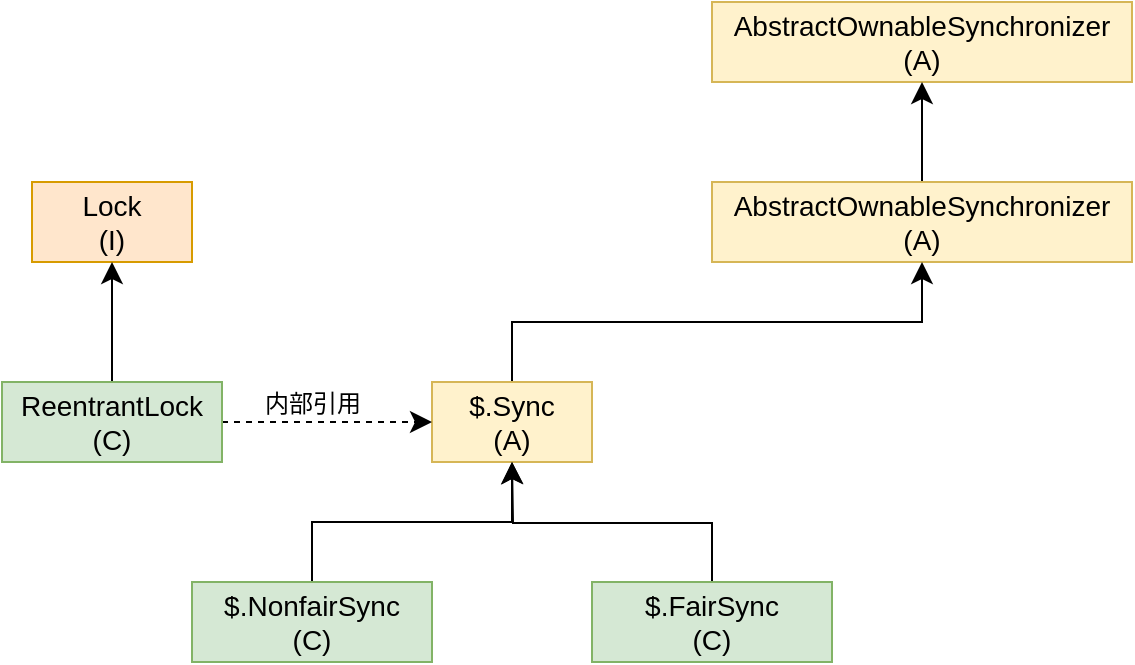<mxfile version="15.3.3" type="github"><diagram id="z3INYqTiJihS4eR_vdnP" name="Page-1"><mxGraphModel dx="1426" dy="769" grid="1" gridSize="10" guides="1" tooltips="1" connect="1" arrows="1" fold="1" page="1" pageScale="1" pageWidth="827" pageHeight="1169" math="0" shadow="0"><root><mxCell id="0"/><mxCell id="1" parent="0"/><mxCell id="JMKbWyHFVlR689hvUI58-1" value="AbstractOwnableSynchronizer&lt;br&gt;(A)" style="rounded=0;whiteSpace=wrap;html=1;hachureGap=4;pointerEvents=0;fontSize=14;fillColor=#fff2cc;strokeColor=#d6b656;" vertex="1" parent="1"><mxGeometry x="500" y="110" width="210" height="40" as="geometry"/></mxCell><mxCell id="JMKbWyHFVlR689hvUI58-3" style="edgeStyle=none;curved=1;rounded=0;orthogonalLoop=1;jettySize=auto;html=1;exitX=0.5;exitY=0;exitDx=0;exitDy=0;entryX=0.5;entryY=1;entryDx=0;entryDy=0;fontSize=14;endArrow=classic;startSize=8;endSize=8;sourcePerimeterSpacing=8;targetPerimeterSpacing=8;endFill=1;" edge="1" parent="1" source="JMKbWyHFVlR689hvUI58-2" target="JMKbWyHFVlR689hvUI58-1"><mxGeometry relative="1" as="geometry"/></mxCell><mxCell id="JMKbWyHFVlR689hvUI58-2" value="AbstractOwnableSynchronizer&lt;br&gt;(A)" style="rounded=0;whiteSpace=wrap;html=1;hachureGap=4;pointerEvents=0;fontSize=14;fillColor=#fff2cc;strokeColor=#d6b656;" vertex="1" parent="1"><mxGeometry x="500" y="200" width="210" height="40" as="geometry"/></mxCell><mxCell id="JMKbWyHFVlR689hvUI58-5" style="edgeStyle=orthogonalEdgeStyle;rounded=0;orthogonalLoop=1;jettySize=auto;html=1;exitX=0.5;exitY=0;exitDx=0;exitDy=0;entryX=0.5;entryY=1;entryDx=0;entryDy=0;fontSize=14;endArrow=classic;endFill=1;startSize=8;endSize=8;sourcePerimeterSpacing=8;targetPerimeterSpacing=8;" edge="1" parent="1" source="JMKbWyHFVlR689hvUI58-4" target="JMKbWyHFVlR689hvUI58-2"><mxGeometry relative="1" as="geometry"/></mxCell><mxCell id="JMKbWyHFVlR689hvUI58-4" value="$.Sync&lt;br&gt;(A)" style="rounded=0;whiteSpace=wrap;html=1;hachureGap=4;pointerEvents=0;fontSize=14;fillColor=#fff2cc;strokeColor=#d6b656;" vertex="1" parent="1"><mxGeometry x="360" y="300" width="80" height="40" as="geometry"/></mxCell><mxCell id="JMKbWyHFVlR689hvUI58-8" style="edgeStyle=orthogonalEdgeStyle;rounded=0;orthogonalLoop=1;jettySize=auto;html=1;exitX=0.5;exitY=0;exitDx=0;exitDy=0;entryX=0.5;entryY=1;entryDx=0;entryDy=0;fontSize=14;endArrow=classic;endFill=1;startSize=8;endSize=8;sourcePerimeterSpacing=8;targetPerimeterSpacing=8;" edge="1" parent="1" source="JMKbWyHFVlR689hvUI58-6" target="JMKbWyHFVlR689hvUI58-4"><mxGeometry relative="1" as="geometry"/></mxCell><mxCell id="JMKbWyHFVlR689hvUI58-6" value="$.NonfairSync&lt;br&gt;(C)" style="rounded=0;whiteSpace=wrap;html=1;hachureGap=4;pointerEvents=0;fontSize=14;fillColor=#d5e8d4;strokeColor=#82b366;" vertex="1" parent="1"><mxGeometry x="240" y="400" width="120" height="40" as="geometry"/></mxCell><mxCell id="JMKbWyHFVlR689hvUI58-9" style="edgeStyle=orthogonalEdgeStyle;rounded=0;orthogonalLoop=1;jettySize=auto;html=1;exitX=0.5;exitY=0;exitDx=0;exitDy=0;fontSize=14;endArrow=classic;endFill=1;startSize=8;endSize=8;sourcePerimeterSpacing=8;targetPerimeterSpacing=8;" edge="1" parent="1" source="JMKbWyHFVlR689hvUI58-7"><mxGeometry relative="1" as="geometry"><mxPoint x="400" y="340" as="targetPoint"/></mxGeometry></mxCell><mxCell id="JMKbWyHFVlR689hvUI58-7" value="$.FairSync&lt;br&gt;(C)" style="rounded=0;whiteSpace=wrap;html=1;hachureGap=4;pointerEvents=0;fontSize=14;fillColor=#d5e8d4;strokeColor=#82b366;" vertex="1" parent="1"><mxGeometry x="440" y="400" width="120" height="40" as="geometry"/></mxCell><mxCell id="JMKbWyHFVlR689hvUI58-10" value="Lock&lt;br&gt;(I)" style="rounded=0;whiteSpace=wrap;html=1;hachureGap=4;pointerEvents=0;fontSize=14;fillColor=#ffe6cc;strokeColor=#d79b00;" vertex="1" parent="1"><mxGeometry x="160" y="200" width="80" height="40" as="geometry"/></mxCell><mxCell id="JMKbWyHFVlR689hvUI58-12" style="edgeStyle=orthogonalEdgeStyle;rounded=0;orthogonalLoop=1;jettySize=auto;html=1;exitX=0.5;exitY=0;exitDx=0;exitDy=0;entryX=0.5;entryY=1;entryDx=0;entryDy=0;fontSize=14;endArrow=classic;endFill=1;startSize=8;endSize=8;sourcePerimeterSpacing=8;targetPerimeterSpacing=8;" edge="1" parent="1" source="JMKbWyHFVlR689hvUI58-11" target="JMKbWyHFVlR689hvUI58-10"><mxGeometry relative="1" as="geometry"/></mxCell><mxCell id="JMKbWyHFVlR689hvUI58-13" style="edgeStyle=orthogonalEdgeStyle;rounded=0;orthogonalLoop=1;jettySize=auto;html=1;exitX=1;exitY=0.5;exitDx=0;exitDy=0;entryX=0;entryY=0.5;entryDx=0;entryDy=0;fontSize=14;endArrow=classic;endFill=1;startSize=8;endSize=8;sourcePerimeterSpacing=8;targetPerimeterSpacing=8;dashed=1;" edge="1" parent="1" source="JMKbWyHFVlR689hvUI58-11" target="JMKbWyHFVlR689hvUI58-4"><mxGeometry relative="1" as="geometry"/></mxCell><mxCell id="JMKbWyHFVlR689hvUI58-14" value="&lt;font style=&quot;font-size: 12px&quot;&gt;内部引用&lt;/font&gt;" style="edgeLabel;html=1;align=center;verticalAlign=middle;resizable=0;points=[];fontSize=14;" vertex="1" connectable="0" parent="JMKbWyHFVlR689hvUI58-13"><mxGeometry x="-0.314" y="-1" relative="1" as="geometry"><mxPoint x="9" y="-11" as="offset"/></mxGeometry></mxCell><mxCell id="JMKbWyHFVlR689hvUI58-11" value="ReentrantLock&lt;br&gt;(C)" style="rounded=0;whiteSpace=wrap;html=1;hachureGap=4;pointerEvents=0;fontSize=14;fillColor=#d5e8d4;strokeColor=#82b366;" vertex="1" parent="1"><mxGeometry x="145" y="300" width="110" height="40" as="geometry"/></mxCell></root></mxGraphModel></diagram></mxfile>